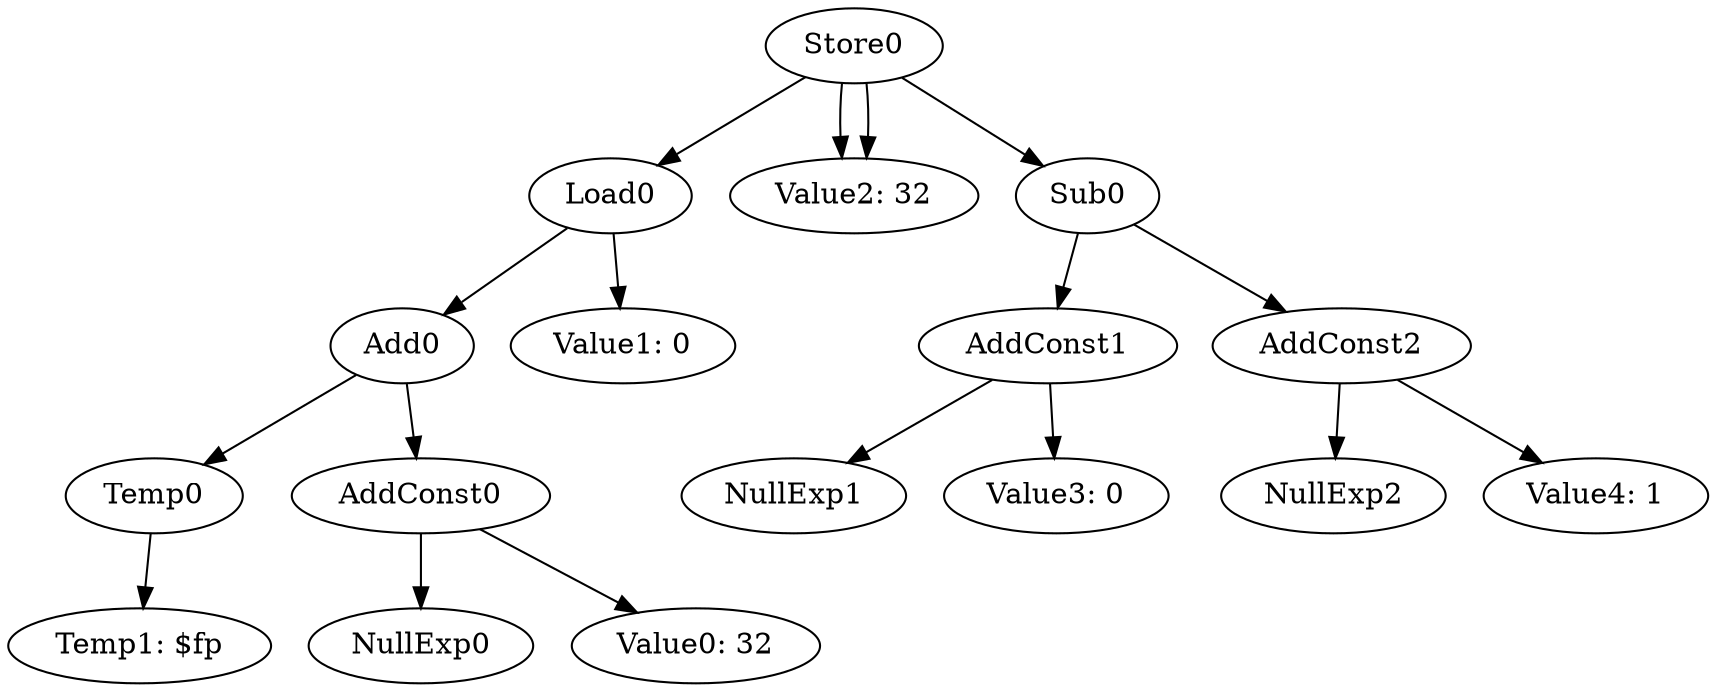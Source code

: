 digraph {
	ordering = out;
	Sub0 -> AddConst1;
	Sub0 -> AddConst2;
	AddConst1 -> NullExp1;
	AddConst1 -> "Value3: 0";
	Store0 -> Load0;
	Store0 -> "Value2: 32";
	Store0 -> Sub0;
	Store0 -> "Value2: 32";
	Temp0 -> "Temp1: $fp";
	AddConst2 -> NullExp2;
	AddConst2 -> "Value4: 1";
	Add0 -> Temp0;
	Add0 -> AddConst0;
	AddConst0 -> NullExp0;
	AddConst0 -> "Value0: 32";
	Load0 -> Add0;
	Load0 -> "Value1: 0";
}

